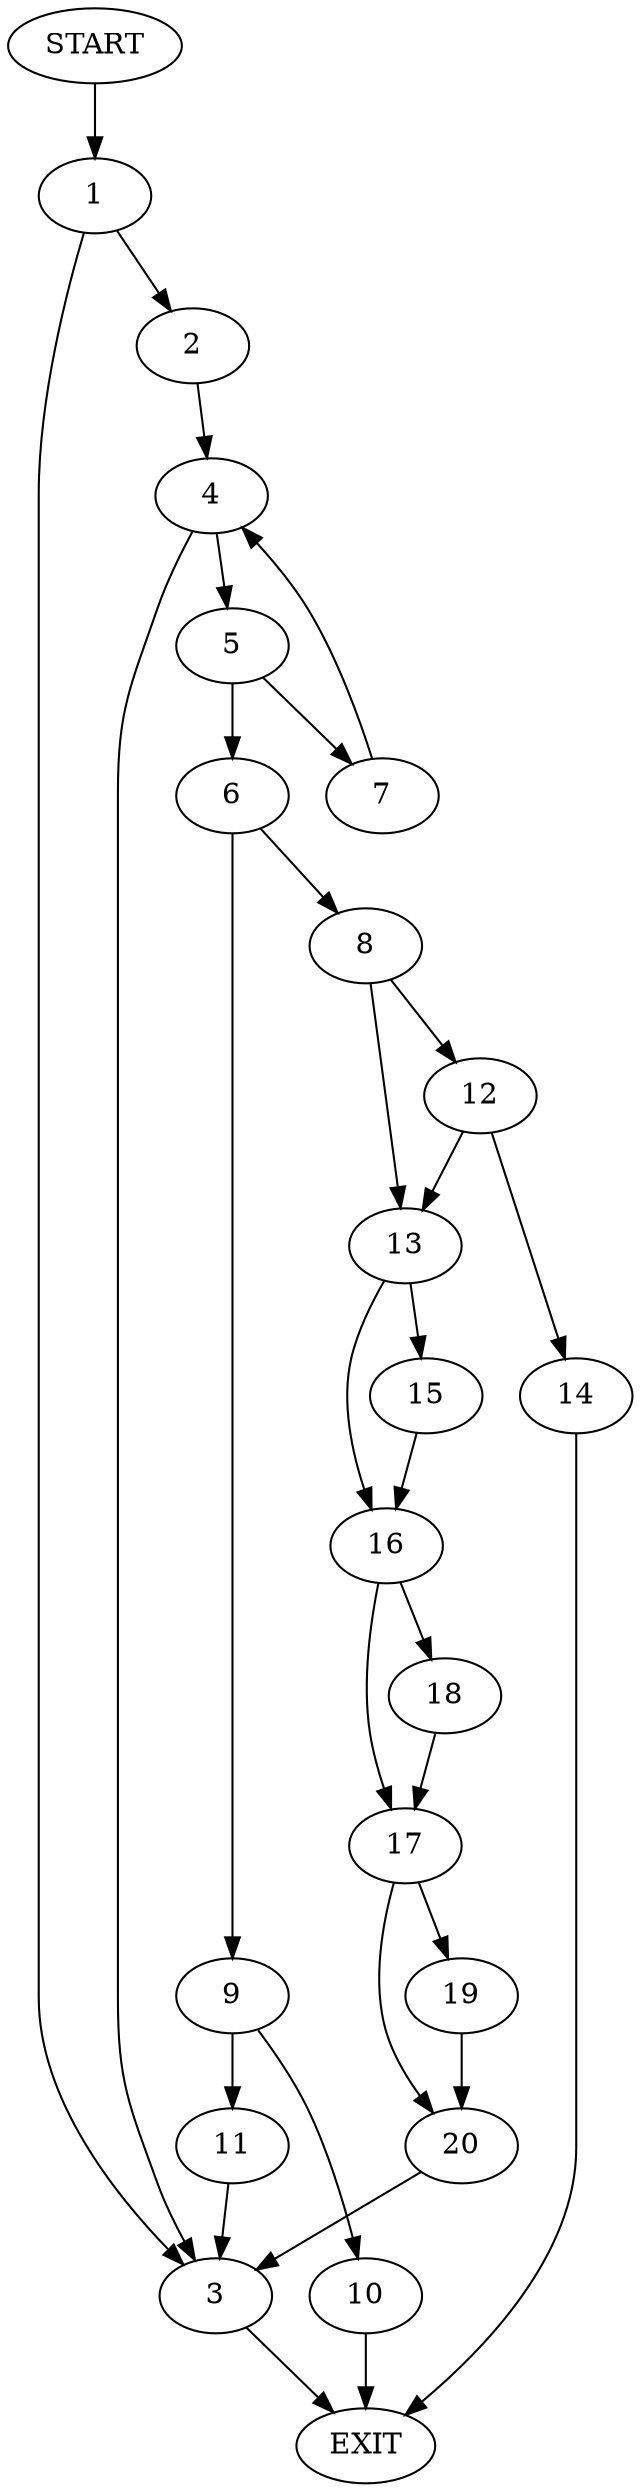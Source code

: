 digraph {
0 [label="START"]
21 [label="EXIT"]
0 -> 1
1 -> 2
1 -> 3
3 -> 21
2 -> 4
4 -> 5
4 -> 3
5 -> 6
5 -> 7
7 -> 4
6 -> 8
6 -> 9
9 -> 10
9 -> 11
8 -> 12
8 -> 13
10 -> 21
11 -> 3
12 -> 14
12 -> 13
13 -> 15
13 -> 16
14 -> 21
15 -> 16
16 -> 17
16 -> 18
18 -> 17
17 -> 19
17 -> 20
19 -> 20
20 -> 3
}
